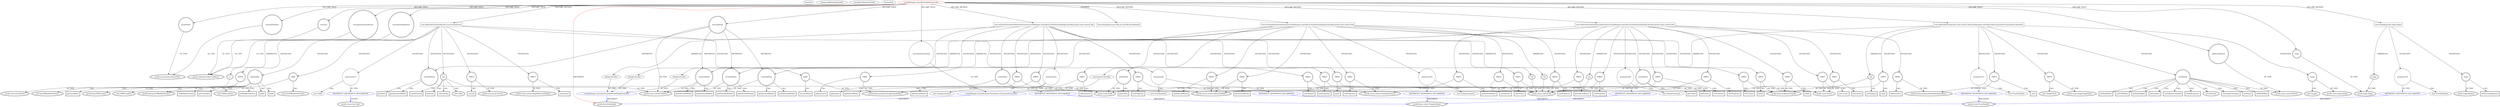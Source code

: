 digraph {
baseInfo[graphId=2943,category="extension_graph",isAnonymous=false,possibleRelation=true]
frameworkRelatedTypesInfo[0="javafx.fxml.Initializable"]
possibleCollaborationsInfo[0="2943~CLIENT_METHOD_DECLARATION-INSTANTIATION-~javafx.fxml.Initializable ~javafx.event.EventHandler ~false~true",1="2943~CLIENT_METHOD_DECLARATION-PARAMETER_DECLARATION-FIELD_DECLARATION-~javafx.fxml.Initializable ~javafx.fxml.Initializable ~false~false",2="2943~CLIENT_METHOD_DECLARATION-INSTANTIATION-~javafx.fxml.Initializable ~javafx.concurrent.Task ~false~true",3="2943~CLIENT_METHOD_DECLARATION-INSTANTIATION-~javafx.fxml.Initializable ~javafx.beans.value.ChangeListener ~false~true",4="2943~CLIENT_METHOD_DECLARATION-PARAMETER_DECLARATION-CLIENT_METHOD_DECLARATION-PARAMETER_DECLARATION-CLIENT_METHOD_DECLARATION-PARAMETER_DECLARATION-~javafx.fxml.Initializable ~javafx.fxml.Initializable ~false~false"]
locationInfo[projectName="hock323-eventManager",filePath="/hock323-eventManager/EventManager-master/src/eventManager/controller/DesktopController.java",contextSignature="DesktopController",graphId="2943"]
0[label="eventManager.controller.DesktopController",vertexType="ROOT_CLIENT_CLASS_DECLARATION",isFrameworkType=false,color=red]
1[label="javafx.fxml.Initializable",vertexType="FRAMEWORK_INTERFACE_TYPE",isFrameworkType=true,peripheries=2]
2[label="addEventButton",vertexType="FIELD_DECLARATION",isFrameworkType=true,peripheries=2,shape=circle]
3[label="javafx.scene.control.Button",vertexType="FRAMEWORK_CLASS_TYPE",isFrameworkType=true,peripheries=2]
4[label="eventTabPane",vertexType="FIELD_DECLARATION",isFrameworkType=true,peripheries=2,shape=circle]
5[label="javafx.scene.control.TabPane",vertexType="FRAMEWORK_CLASS_TYPE",isFrameworkType=true,peripheries=2]
6[label="primePanel",vertexType="FIELD_DECLARATION",isFrameworkType=true,peripheries=2,shape=circle]
7[label="javafx.scene.layout.AnchorPane",vertexType="FRAMEWORK_CLASS_TYPE",isFrameworkType=true,peripheries=2]
8[label="stage",vertexType="FIELD_DECLARATION",isFrameworkType=true,peripheries=2,shape=circle]
9[label="javafx.stage.Stage",vertexType="FRAMEWORK_CLASS_TYPE",isFrameworkType=true,peripheries=2]
10[label="tournamentController",vertexType="FIELD_DECLARATION",isFrameworkType=false,shape=circle]
11[label="eventManager.controller.pokerTournament.TournamentController",vertexType="REFERENCE_CLIENT_CLASS_DECLARATION",isFrameworkType=false,color=blue]
13[label="tournamentControllerList",vertexType="FIELD_DECLARATION",isFrameworkType=true,peripheries=2,shape=circle]
14[label="javafx.collections.ObservableList",vertexType="FRAMEWORK_INTERFACE_TYPE",isFrameworkType=true,peripheries=2]
15[label="tournamentDialogList",vertexType="FIELD_DECLARATION",isFrameworkType=true,peripheries=2,shape=circle]
17[label="tournamentPane",vertexType="FIELD_DECLARATION",isFrameworkType=true,peripheries=2,shape=circle]
19[label="visorList",vertexType="FIELD_DECLARATION",isFrameworkType=true,peripheries=2,shape=circle]
21[label="void initialize(java.net.URL,java.util.ResourceBundle)",vertexType="OVERRIDING_METHOD_DECLARATION",isFrameworkType=false,shape=box]
25[label="void addEventCommand(javafx.event.ActionEvent)",vertexType="CLIENT_METHOD_DECLARATION",isFrameworkType=false,shape=box]
26[label="e",vertexType="PARAMETER_DECLARATION",isFrameworkType=true,peripheries=2]
27[label="javafx.event.ActionEvent",vertexType="FRAMEWORK_CLASS_TYPE",isFrameworkType=true,peripheries=2]
29[label="fxmlLoader",vertexType="VARIABLE_EXPRESION",isFrameworkType=true,peripheries=2,shape=circle]
30[label="javafx.fxml.FXMLLoader",vertexType="FRAMEWORK_CLASS_TYPE",isFrameworkType=true,peripheries=2]
28[label="new FXMLLoader()",vertexType="CONSTRUCTOR_CALL",isFrameworkType=true,peripheries=2]
32[label="setBuilderFactory()",vertexType="INSIDE_CALL",isFrameworkType=true,peripheries=2,shape=box]
34[label="VAR2",vertexType="VARIABLE_EXPRESION",isFrameworkType=true,peripheries=2,shape=circle]
35[label="javafx.fxml.JavaFXBuilderFactory",vertexType="FRAMEWORK_CLASS_TYPE",isFrameworkType=true,peripheries=2]
33[label="new JavaFXBuilderFactory()",vertexType="CONSTRUCTOR_CALL",isFrameworkType=true,peripheries=2]
37[label="load()",vertexType="INSIDE_CALL",isFrameworkType=true,peripheries=2,shape=box]
39[label="getController()",vertexType="INSIDE_CALL",isFrameworkType=true,peripheries=2,shape=box]
40[label="VAR5",vertexType="VARIABLE_EXPRESION",isFrameworkType=true,peripheries=2,shape=circle]
42[label="javafx.scene.Node",vertexType="FRAMEWORK_CLASS_TYPE",isFrameworkType=true,peripheries=2]
41[label="setUserData()",vertexType="INSIDE_CALL",isFrameworkType=true,peripheries=2,shape=box]
44[label="tab",vertexType="VARIABLE_EXPRESION",isFrameworkType=true,peripheries=2,shape=circle]
45[label="javafx.scene.control.Tab",vertexType="FRAMEWORK_CLASS_TYPE",isFrameworkType=true,peripheries=2]
43[label="new Tab()",vertexType="CONSTRUCTOR_CALL",isFrameworkType=true,peripheries=2]
47[label="setOnClosed()",vertexType="INSIDE_CALL",isFrameworkType=true,peripheries=2,shape=box]
49[label="anonymous8",vertexType="VARIABLE_EXPRESION",isFrameworkType=false,shape=circle]
50[label="REFERENCE_ANONYMOUS_DECLARATION",vertexType="REFERENCE_ANONYMOUS_DECLARATION",isFrameworkType=false,color=blue]
51[label="javafx.event.EventHandler",vertexType="FRAMEWORK_INTERFACE_TYPE",isFrameworkType=true,peripheries=2]
48[label="new EventHandler()",vertexType="CONSTRUCTOR_CALL",isFrameworkType=false]
53[label="getText()",vertexType="INSIDE_CALL",isFrameworkType=true,peripheries=2,shape=box]
54[label="VAR10",vertexType="VARIABLE_EXPRESION",isFrameworkType=true,peripheries=2,shape=circle]
56[label="javafx.concurrent.Service",vertexType="FRAMEWORK_CLASS_TYPE",isFrameworkType=true,peripheries=2]
55[label="cancel()",vertexType="INSIDE_CALL",isFrameworkType=true,peripheries=2,shape=box]
58[label="setContent()",vertexType="INSIDE_CALL",isFrameworkType=true,peripheries=2,shape=box]
59[label="eventTabPane",vertexType="VARIABLE_EXPRESION",isFrameworkType=true,peripheries=2,shape=circle]
60[label="getTabs()",vertexType="INSIDE_CALL",isFrameworkType=true,peripheries=2,shape=box]
62[label="VAR13",vertexType="VARIABLE_EXPRESION",isFrameworkType=true,peripheries=2,shape=circle]
64[label="javafx.scene.control.SingleSelectionModel",vertexType="FRAMEWORK_CLASS_TYPE",isFrameworkType=true,peripheries=2]
63[label="selectLast()",vertexType="INSIDE_CALL",isFrameworkType=true,peripheries=2,shape=box]
66[label="getSelectionModel()",vertexType="INSIDE_CALL",isFrameworkType=true,peripheries=2,shape=box]
68[label="anonymous15",vertexType="VARIABLE_EXPRESION",isFrameworkType=false,shape=circle]
69[label="REFERENCE_ANONYMOUS_DECLARATION",vertexType="REFERENCE_ANONYMOUS_DECLARATION",isFrameworkType=false,color=blue]
70[label="javafx.concurrent.Task",vertexType="FRAMEWORK_CLASS_TYPE",isFrameworkType=true,peripheries=2]
67[label="new Task()",vertexType="CONSTRUCTOR_CALL",isFrameworkType=false]
71[label="new FXMLLoader()",vertexType="CONSTRUCTOR_CALL",isFrameworkType=true,peripheries=2]
74[label="setBuilderFactory()",vertexType="INSIDE_CALL",isFrameworkType=true,peripheries=2,shape=box]
76[label="VAR18",vertexType="VARIABLE_EXPRESION",isFrameworkType=true,peripheries=2,shape=circle]
75[label="new JavaFXBuilderFactory()",vertexType="CONSTRUCTOR_CALL",isFrameworkType=true,peripheries=2]
79[label="load()",vertexType="INSIDE_CALL",isFrameworkType=true,peripheries=2,shape=box]
81[label="getController()",vertexType="INSIDE_CALL",isFrameworkType=true,peripheries=2,shape=box]
82[label="void setSavedTournamentSelectedListener(eventManager.controller.EventSelectionDialogController,javafx.scene.control.Tab)",vertexType="CLIENT_METHOD_DECLARATION",isFrameworkType=false,shape=box]
83[label="dialogController",vertexType="PARAMETER_DECLARATION",isFrameworkType=false]
84[label="eventManager.controller.EventSelectionDialogController",vertexType="REFERENCE_CLIENT_CLASS_DECLARATION",isFrameworkType=false,color=blue]
86[label="tab",vertexType="PARAMETER_DECLARATION",isFrameworkType=true,peripheries=2]
88[label="VAR21",vertexType="VARIABLE_EXPRESION",isFrameworkType=true,peripheries=2,shape=circle]
90[label="javafx.beans.property.StringPropertyBase",vertexType="FRAMEWORK_CLASS_TYPE",isFrameworkType=true,peripheries=2]
89[label="addListener()",vertexType="INSIDE_CALL",isFrameworkType=true,peripheries=2,shape=box]
92[label="anonymous22",vertexType="VARIABLE_EXPRESION",isFrameworkType=false,shape=circle]
93[label="REFERENCE_ANONYMOUS_DECLARATION",vertexType="REFERENCE_ANONYMOUS_DECLARATION",isFrameworkType=false,color=blue]
94[label="javafx.beans.value.ChangeListener",vertexType="FRAMEWORK_INTERFACE_TYPE",isFrameworkType=true,peripheries=2]
91[label="new ChangeListener()",vertexType="CONSTRUCTOR_CALL",isFrameworkType=false]
95[label="VAR23",vertexType="VARIABLE_EXPRESION",isFrameworkType=true,peripheries=2,shape=circle]
96[label="setContent()",vertexType="INSIDE_CALL",isFrameworkType=true,peripheries=2,shape=box]
98[label="VAR24",vertexType="VARIABLE_EXPRESION",isFrameworkType=true,peripheries=2,shape=circle]
100[label="javafx.scene.control.SelectionModel",vertexType="FRAMEWORK_CLASS_TYPE",isFrameworkType=true,peripheries=2]
99[label="getSelectedItem()",vertexType="INSIDE_CALL",isFrameworkType=true,peripheries=2,shape=box]
101[label="eventTabPane",vertexType="VARIABLE_EXPRESION",isFrameworkType=true,peripheries=2,shape=circle]
102[label="getSelectionModel()",vertexType="INSIDE_CALL",isFrameworkType=true,peripheries=2,shape=box]
104[label="VAR26",vertexType="VARIABLE_EXPRESION",isFrameworkType=true,peripheries=2,shape=circle]
106[label="javafx.beans.property.Property",vertexType="FRAMEWORK_INTERFACE_TYPE",isFrameworkType=true,peripheries=2]
105[label="bind()",vertexType="INSIDE_CALL",isFrameworkType=true,peripheries=2,shape=box]
107[label="VAR27",vertexType="VARIABLE_EXPRESION",isFrameworkType=true,peripheries=2,shape=circle]
108[label="textProperty()",vertexType="INSIDE_CALL",isFrameworkType=true,peripheries=2,shape=box]
110[label="VAR28",vertexType="VARIABLE_EXPRESION",isFrameworkType=true,peripheries=2,shape=circle]
111[label="getSelectedItem()",vertexType="INSIDE_CALL",isFrameworkType=true,peripheries=2,shape=box]
114[label="getSelectionModel()",vertexType="INSIDE_CALL",isFrameworkType=true,peripheries=2,shape=box]
115[label="VAR30",vertexType="VARIABLE_EXPRESION",isFrameworkType=true,peripheries=2,shape=circle]
117[label="javafx.scene.control.TextInputControl",vertexType="FRAMEWORK_CLASS_TYPE",isFrameworkType=true,peripheries=2]
116[label="textProperty()",vertexType="INSIDE_CALL",isFrameworkType=true,peripheries=2,shape=box]
118[label="VAR31",vertexType="VARIABLE_EXPRESION",isFrameworkType=true,peripheries=2,shape=circle]
120[label="javafx.scene.Scene",vertexType="FRAMEWORK_CLASS_TYPE",isFrameworkType=true,peripheries=2]
119[label="setCursor()",vertexType="INSIDE_CALL",isFrameworkType=true,peripheries=2,shape=box]
121[label="primePanel",vertexType="VARIABLE_EXPRESION",isFrameworkType=true,peripheries=2,shape=circle]
122[label="getScene()",vertexType="INSIDE_CALL",isFrameworkType=true,peripheries=2,shape=box]
124[label="void setTemplateSelectedListener(eventManager.controller.EventSelectionDialogController,javafx.scene.control.Tab)",vertexType="CLIENT_METHOD_DECLARATION",isFrameworkType=false,shape=box]
125[label="dialogController",vertexType="PARAMETER_DECLARATION",isFrameworkType=false]
127[label="tab",vertexType="PARAMETER_DECLARATION",isFrameworkType=true,peripheries=2]
129[label="VAR33",vertexType="VARIABLE_EXPRESION",isFrameworkType=true,peripheries=2,shape=circle]
130[label="addListener()",vertexType="INSIDE_CALL",isFrameworkType=true,peripheries=2,shape=box]
133[label="anonymous34",vertexType="VARIABLE_EXPRESION",isFrameworkType=false,shape=circle]
134[label="REFERENCE_ANONYMOUS_DECLARATION",vertexType="REFERENCE_ANONYMOUS_DECLARATION",isFrameworkType=false,color=blue]
132[label="new ChangeListener()",vertexType="CONSTRUCTOR_CALL",isFrameworkType=false]
136[label="VAR35",vertexType="VARIABLE_EXPRESION",isFrameworkType=true,peripheries=2,shape=circle]
137[label="setContent()",vertexType="INSIDE_CALL",isFrameworkType=true,peripheries=2,shape=box]
139[label="VAR36",vertexType="VARIABLE_EXPRESION",isFrameworkType=true,peripheries=2,shape=circle]
140[label="getSelectedItem()",vertexType="INSIDE_CALL",isFrameworkType=true,peripheries=2,shape=box]
142[label="eventTabPane",vertexType="VARIABLE_EXPRESION",isFrameworkType=true,peripheries=2,shape=circle]
143[label="getSelectionModel()",vertexType="INSIDE_CALL",isFrameworkType=true,peripheries=2,shape=box]
145[label="VAR38",vertexType="VARIABLE_EXPRESION",isFrameworkType=true,peripheries=2,shape=circle]
146[label="bind()",vertexType="INSIDE_CALL",isFrameworkType=true,peripheries=2,shape=box]
148[label="VAR39",vertexType="VARIABLE_EXPRESION",isFrameworkType=true,peripheries=2,shape=circle]
149[label="textProperty()",vertexType="INSIDE_CALL",isFrameworkType=true,peripheries=2,shape=box]
151[label="VAR40",vertexType="VARIABLE_EXPRESION",isFrameworkType=true,peripheries=2,shape=circle]
152[label="getSelectedItem()",vertexType="INSIDE_CALL",isFrameworkType=true,peripheries=2,shape=box]
155[label="getSelectionModel()",vertexType="INSIDE_CALL",isFrameworkType=true,peripheries=2,shape=box]
156[label="VAR42",vertexType="VARIABLE_EXPRESION",isFrameworkType=true,peripheries=2,shape=circle]
157[label="textProperty()",vertexType="INSIDE_CALL",isFrameworkType=true,peripheries=2,shape=box]
159[label="VAR43",vertexType="VARIABLE_EXPRESION",isFrameworkType=true,peripheries=2,shape=circle]
160[label="setCursor()",vertexType="INSIDE_CALL",isFrameworkType=true,peripheries=2,shape=box]
162[label="primePanel",vertexType="VARIABLE_EXPRESION",isFrameworkType=true,peripheries=2,shape=circle]
163[label="getScene()",vertexType="INSIDE_CALL",isFrameworkType=true,peripheries=2,shape=box]
165[label="void setNewTournamentSelectedListener(eventManager.controller.EventSelectionDialogController,javafx.scene.control.Tab)",vertexType="CLIENT_METHOD_DECLARATION",isFrameworkType=false,shape=box]
166[label="dialogController",vertexType="PARAMETER_DECLARATION",isFrameworkType=false]
168[label="tab",vertexType="PARAMETER_DECLARATION",isFrameworkType=true,peripheries=2]
170[label="VAR45",vertexType="VARIABLE_EXPRESION",isFrameworkType=true,peripheries=2,shape=circle]
172[label="javafx.beans.property.BooleanPropertyBase",vertexType="FRAMEWORK_CLASS_TYPE",isFrameworkType=true,peripheries=2]
171[label="addListener()",vertexType="INSIDE_CALL",isFrameworkType=true,peripheries=2,shape=box]
174[label="anonymous46",vertexType="VARIABLE_EXPRESION",isFrameworkType=false,shape=circle]
175[label="REFERENCE_ANONYMOUS_DECLARATION",vertexType="REFERENCE_ANONYMOUS_DECLARATION",isFrameworkType=false,color=blue]
173[label="new ChangeListener()",vertexType="CONSTRUCTOR_CALL",isFrameworkType=false]
177[label="VAR47",vertexType="VARIABLE_EXPRESION",isFrameworkType=true,peripheries=2,shape=circle]
178[label="setCursor()",vertexType="INSIDE_CALL",isFrameworkType=true,peripheries=2,shape=box]
180[label="primePanel",vertexType="VARIABLE_EXPRESION",isFrameworkType=true,peripheries=2,shape=circle]
181[label="getScene()",vertexType="INSIDE_CALL",isFrameworkType=true,peripheries=2,shape=box]
183[label="VAR49",vertexType="VARIABLE_EXPRESION",isFrameworkType=true,peripheries=2,shape=circle]
184[label="setContent()",vertexType="INSIDE_CALL",isFrameworkType=true,peripheries=2,shape=box]
186[label="VAR50",vertexType="VARIABLE_EXPRESION",isFrameworkType=true,peripheries=2,shape=circle]
187[label="getSelectedItem()",vertexType="INSIDE_CALL",isFrameworkType=true,peripheries=2,shape=box]
189[label="eventTabPane",vertexType="VARIABLE_EXPRESION",isFrameworkType=true,peripheries=2,shape=circle]
190[label="getSelectionModel()",vertexType="INSIDE_CALL",isFrameworkType=true,peripheries=2,shape=box]
192[label="VAR52",vertexType="VARIABLE_EXPRESION",isFrameworkType=true,peripheries=2,shape=circle]
193[label="bind()",vertexType="INSIDE_CALL",isFrameworkType=true,peripheries=2,shape=box]
195[label="VAR53",vertexType="VARIABLE_EXPRESION",isFrameworkType=true,peripheries=2,shape=circle]
196[label="textProperty()",vertexType="INSIDE_CALL",isFrameworkType=true,peripheries=2,shape=box]
198[label="VAR54",vertexType="VARIABLE_EXPRESION",isFrameworkType=true,peripheries=2,shape=circle]
199[label="getSelectedItem()",vertexType="INSIDE_CALL",isFrameworkType=true,peripheries=2,shape=box]
202[label="getSelectionModel()",vertexType="INSIDE_CALL",isFrameworkType=true,peripheries=2,shape=box]
203[label="VAR56",vertexType="VARIABLE_EXPRESION",isFrameworkType=true,peripheries=2,shape=circle]
204[label="textProperty()",vertexType="INSIDE_CALL",isFrameworkType=true,peripheries=2,shape=box]
206[label="VAR57",vertexType="VARIABLE_EXPRESION",isFrameworkType=true,peripheries=2,shape=circle]
207[label="setCursor()",vertexType="INSIDE_CALL",isFrameworkType=true,peripheries=2,shape=box]
210[label="getScene()",vertexType="INSIDE_CALL",isFrameworkType=true,peripheries=2,shape=box]
217[label="void addSaveButton(javafx.scene.control.Tab,eventManager.controller.pokerTournament.TournamentController)",vertexType="CLIENT_METHOD_DECLARATION",isFrameworkType=false,shape=box]
218[label="tab",vertexType="PARAMETER_DECLARATION",isFrameworkType=true,peripheries=2]
220[label="tournamentController",vertexType="PARAMETER_DECLARATION",isFrameworkType=false]
223[label="saveButton",vertexType="VARIABLE_EXPRESION",isFrameworkType=true,peripheries=2,shape=circle]
222[label="new Button()",vertexType="CONSTRUCTOR_CALL",isFrameworkType=true,peripheries=2]
226[label="setGraphicTextGap()",vertexType="INSIDE_CALL",isFrameworkType=true,peripheries=2,shape=box]
228[label="setStyle()",vertexType="INSIDE_CALL",isFrameworkType=true,peripheries=2,shape=box]
230[label="setMinWidth()",vertexType="INSIDE_CALL",isFrameworkType=true,peripheries=2,shape=box]
232[label="setMaxWidth()",vertexType="INSIDE_CALL",isFrameworkType=true,peripheries=2,shape=box]
234[label="setPrefWidth()",vertexType="INSIDE_CALL",isFrameworkType=true,peripheries=2,shape=box]
236[label="setMaxHeight()",vertexType="INSIDE_CALL",isFrameworkType=true,peripheries=2,shape=box]
238[label="image",vertexType="VARIABLE_EXPRESION",isFrameworkType=true,peripheries=2,shape=circle]
239[label="javafx.scene.image.Image",vertexType="FRAMEWORK_CLASS_TYPE",isFrameworkType=true,peripheries=2]
237[label="new Image()",vertexType="CONSTRUCTOR_CALL",isFrameworkType=true,peripheries=2]
241[label="setGraphic()",vertexType="INSIDE_CALL",isFrameworkType=true,peripheries=2,shape=box]
243[label="VAR70",vertexType="VARIABLE_EXPRESION",isFrameworkType=true,peripheries=2,shape=circle]
244[label="javafx.scene.image.ImageView",vertexType="FRAMEWORK_CLASS_TYPE",isFrameworkType=true,peripheries=2]
242[label="new ImageView()",vertexType="CONSTRUCTOR_CALL",isFrameworkType=true,peripheries=2]
246[label="setGraphic()",vertexType="INSIDE_CALL",isFrameworkType=true,peripheries=2,shape=box]
248[label="setOnMouseClicked()",vertexType="INSIDE_CALL",isFrameworkType=true,peripheries=2,shape=box]
250[label="anonymous73",vertexType="VARIABLE_EXPRESION",isFrameworkType=false,shape=circle]
251[label="REFERENCE_ANONYMOUS_DECLARATION",vertexType="REFERENCE_ANONYMOUS_DECLARATION",isFrameworkType=false,color=blue]
249[label="new EventHandler()",vertexType="CONSTRUCTOR_CALL",isFrameworkType=false]
253[label="VAR74",vertexType="VARIABLE_EXPRESION",isFrameworkType=true,peripheries=2,shape=circle]
254[label="set()",vertexType="INSIDE_CALL",isFrameworkType=true,peripheries=2,shape=box]
256[label="VAR75",vertexType="VARIABLE_EXPRESION",isFrameworkType=true,peripheries=2,shape=circle]
257[label="bind()",vertexType="INSIDE_CALL",isFrameworkType=true,peripheries=2,shape=box]
260[label="visibleProperty()",vertexType="INSIDE_CALL",isFrameworkType=true,peripheries=2,shape=box]
261[label="void setStage(javafx.stage.Stage)",vertexType="CLIENT_METHOD_DECLARATION",isFrameworkType=false,shape=box]
262[label="stage",vertexType="PARAMETER_DECLARATION",isFrameworkType=true,peripheries=2]
264[label="stage",vertexType="VARIABLE_EXPRESION",isFrameworkType=true,peripheries=2,shape=circle]
266[label="javafx.stage.Window",vertexType="FRAMEWORK_CLASS_TYPE",isFrameworkType=true,peripheries=2]
265[label="setOnCloseRequest()",vertexType="INSIDE_CALL",isFrameworkType=true,peripheries=2,shape=box]
268[label="anonymous78",vertexType="VARIABLE_EXPRESION",isFrameworkType=false,shape=circle]
269[label="REFERENCE_ANONYMOUS_DECLARATION",vertexType="REFERENCE_ANONYMOUS_DECLARATION",isFrameworkType=false,color=blue]
267[label="new EventHandler()",vertexType="CONSTRUCTOR_CALL",isFrameworkType=false]
0->1[label="IMPLEMENT",color=red]
0->2[label="DECLARE_FIELD"]
2->3[label="OF_TYPE"]
0->4[label="DECLARE_FIELD"]
4->5[label="OF_TYPE"]
0->6[label="DECLARE_FIELD"]
6->7[label="OF_TYPE"]
0->8[label="DECLARE_FIELD"]
8->9[label="OF_TYPE"]
0->10[label="DECLARE_FIELD"]
11->1[label="IMPLEMENT",color=blue]
10->11[label="OF_TYPE"]
0->13[label="DECLARE_FIELD"]
13->14[label="OF_TYPE"]
0->15[label="DECLARE_FIELD"]
15->14[label="OF_TYPE"]
0->17[label="DECLARE_FIELD"]
17->7[label="OF_TYPE"]
0->19[label="DECLARE_FIELD"]
19->14[label="OF_TYPE"]
0->21[label="OVERRIDE"]
0->25[label="DECLARE_METHOD"]
26->27[label="OF_TYPE"]
25->26[label="PARAMETER"]
25->29[label="INSTANTIATE"]
29->30[label="OF_TYPE"]
29->28[label="CALL"]
29->32[label="CALL"]
25->34[label="INSTANTIATE"]
34->35[label="OF_TYPE"]
34->33[label="CALL"]
29->37[label="CALL"]
29->39[label="CALL"]
25->40[label="INSTANTIATE"]
40->42[label="OF_TYPE"]
40->41[label="CALL"]
25->44[label="INSTANTIATE"]
44->45[label="OF_TYPE"]
44->43[label="CALL"]
44->47[label="CALL"]
25->49[label="INSTANTIATE"]
50->51[label="IMPLEMENT",color=blue]
49->50[label="OF_TYPE"]
49->48[label="CALL"]
44->53[label="CALL"]
25->54[label="INSTANTIATE"]
54->56[label="OF_TYPE"]
54->55[label="CALL"]
44->58[label="CALL"]
25->59[label="INSTANTIATE"]
4->59[label="REFERENCE"]
59->5[label="OF_TYPE"]
59->60[label="CALL"]
25->62[label="INSTANTIATE"]
62->64[label="OF_TYPE"]
62->63[label="CALL"]
59->66[label="CALL"]
25->68[label="INSTANTIATE"]
69->70[label="EXTEND",color=blue]
68->69[label="OF_TYPE"]
68->67[label="CALL"]
29->71[label="CALL"]
29->74[label="CALL"]
25->76[label="INSTANTIATE"]
76->35[label="OF_TYPE"]
76->75[label="CALL"]
29->79[label="CALL"]
29->81[label="CALL"]
0->82[label="DECLARE_METHOD"]
84->1[label="IMPLEMENT",color=blue]
83->84[label="OF_TYPE"]
82->83[label="PARAMETER"]
86->45[label="OF_TYPE"]
82->86[label="PARAMETER"]
82->88[label="INSTANTIATE"]
88->90[label="OF_TYPE"]
88->89[label="CALL"]
82->92[label="INSTANTIATE"]
93->94[label="IMPLEMENT",color=blue]
92->93[label="OF_TYPE"]
92->91[label="CALL"]
82->95[label="INSTANTIATE"]
95->45[label="OF_TYPE"]
95->96[label="CALL"]
82->98[label="INSTANTIATE"]
98->100[label="OF_TYPE"]
98->99[label="CALL"]
82->101[label="INSTANTIATE"]
4->101[label="REFERENCE"]
101->5[label="OF_TYPE"]
101->102[label="CALL"]
82->104[label="INSTANTIATE"]
104->106[label="OF_TYPE"]
104->105[label="CALL"]
82->107[label="INSTANTIATE"]
107->45[label="OF_TYPE"]
107->108[label="CALL"]
82->110[label="INSTANTIATE"]
110->100[label="OF_TYPE"]
110->111[label="CALL"]
101->114[label="CALL"]
82->115[label="INSTANTIATE"]
115->117[label="OF_TYPE"]
115->116[label="CALL"]
82->118[label="INSTANTIATE"]
118->120[label="OF_TYPE"]
118->119[label="CALL"]
82->121[label="INSTANTIATE"]
121->42[label="OF_TYPE"]
121->122[label="CALL"]
0->124[label="DECLARE_METHOD"]
125->84[label="OF_TYPE"]
124->125[label="PARAMETER"]
127->45[label="OF_TYPE"]
124->127[label="PARAMETER"]
124->129[label="INSTANTIATE"]
129->90[label="OF_TYPE"]
129->130[label="CALL"]
124->133[label="INSTANTIATE"]
134->94[label="IMPLEMENT",color=blue]
133->134[label="OF_TYPE"]
133->132[label="CALL"]
124->136[label="INSTANTIATE"]
136->45[label="OF_TYPE"]
136->137[label="CALL"]
124->139[label="INSTANTIATE"]
139->100[label="OF_TYPE"]
139->140[label="CALL"]
124->142[label="INSTANTIATE"]
4->142[label="REFERENCE"]
142->5[label="OF_TYPE"]
142->143[label="CALL"]
124->145[label="INSTANTIATE"]
145->106[label="OF_TYPE"]
145->146[label="CALL"]
124->148[label="INSTANTIATE"]
148->45[label="OF_TYPE"]
148->149[label="CALL"]
124->151[label="INSTANTIATE"]
151->100[label="OF_TYPE"]
151->152[label="CALL"]
142->155[label="CALL"]
124->156[label="INSTANTIATE"]
156->117[label="OF_TYPE"]
156->157[label="CALL"]
124->159[label="INSTANTIATE"]
159->120[label="OF_TYPE"]
159->160[label="CALL"]
124->162[label="INSTANTIATE"]
162->42[label="OF_TYPE"]
162->163[label="CALL"]
0->165[label="DECLARE_METHOD"]
166->84[label="OF_TYPE"]
165->166[label="PARAMETER"]
168->45[label="OF_TYPE"]
165->168[label="PARAMETER"]
165->170[label="INSTANTIATE"]
170->172[label="OF_TYPE"]
170->171[label="CALL"]
165->174[label="INSTANTIATE"]
175->94[label="IMPLEMENT",color=blue]
174->175[label="OF_TYPE"]
174->173[label="CALL"]
165->177[label="INSTANTIATE"]
177->120[label="OF_TYPE"]
177->178[label="CALL"]
165->180[label="INSTANTIATE"]
180->42[label="OF_TYPE"]
180->181[label="CALL"]
165->183[label="INSTANTIATE"]
183->45[label="OF_TYPE"]
183->184[label="CALL"]
165->186[label="INSTANTIATE"]
186->100[label="OF_TYPE"]
186->187[label="CALL"]
165->189[label="INSTANTIATE"]
4->189[label="REFERENCE"]
189->5[label="OF_TYPE"]
189->190[label="CALL"]
165->192[label="INSTANTIATE"]
192->106[label="OF_TYPE"]
192->193[label="CALL"]
165->195[label="INSTANTIATE"]
195->45[label="OF_TYPE"]
195->196[label="CALL"]
165->198[label="INSTANTIATE"]
198->100[label="OF_TYPE"]
198->199[label="CALL"]
189->202[label="CALL"]
165->203[label="INSTANTIATE"]
203->117[label="OF_TYPE"]
203->204[label="CALL"]
165->206[label="INSTANTIATE"]
206->120[label="OF_TYPE"]
206->207[label="CALL"]
180->210[label="CALL"]
0->217[label="DECLARE_METHOD"]
218->45[label="OF_TYPE"]
217->218[label="PARAMETER"]
220->11[label="OF_TYPE"]
217->220[label="PARAMETER"]
217->223[label="INSTANTIATE"]
223->3[label="OF_TYPE"]
223->222[label="CALL"]
223->226[label="CALL"]
223->228[label="CALL"]
223->230[label="CALL"]
223->232[label="CALL"]
223->234[label="CALL"]
223->236[label="CALL"]
217->238[label="INSTANTIATE"]
238->239[label="OF_TYPE"]
238->237[label="CALL"]
223->241[label="CALL"]
217->243[label="INSTANTIATE"]
243->244[label="OF_TYPE"]
243->242[label="CALL"]
218->246[label="CALL"]
223->248[label="CALL"]
217->250[label="INSTANTIATE"]
251->51[label="IMPLEMENT",color=blue]
250->251[label="OF_TYPE"]
250->249[label="CALL"]
217->253[label="INSTANTIATE"]
253->172[label="OF_TYPE"]
253->254[label="CALL"]
217->256[label="INSTANTIATE"]
256->106[label="OF_TYPE"]
256->257[label="CALL"]
223->260[label="CALL"]
0->261[label="DECLARE_METHOD"]
262->9[label="OF_TYPE"]
261->262[label="PARAMETER"]
261->264[label="INSTANTIATE"]
264->266[label="OF_TYPE"]
264->265[label="CALL"]
261->268[label="INSTANTIATE"]
269->51[label="IMPLEMENT",color=blue]
268->269[label="OF_TYPE"]
268->267[label="CALL"]
}
